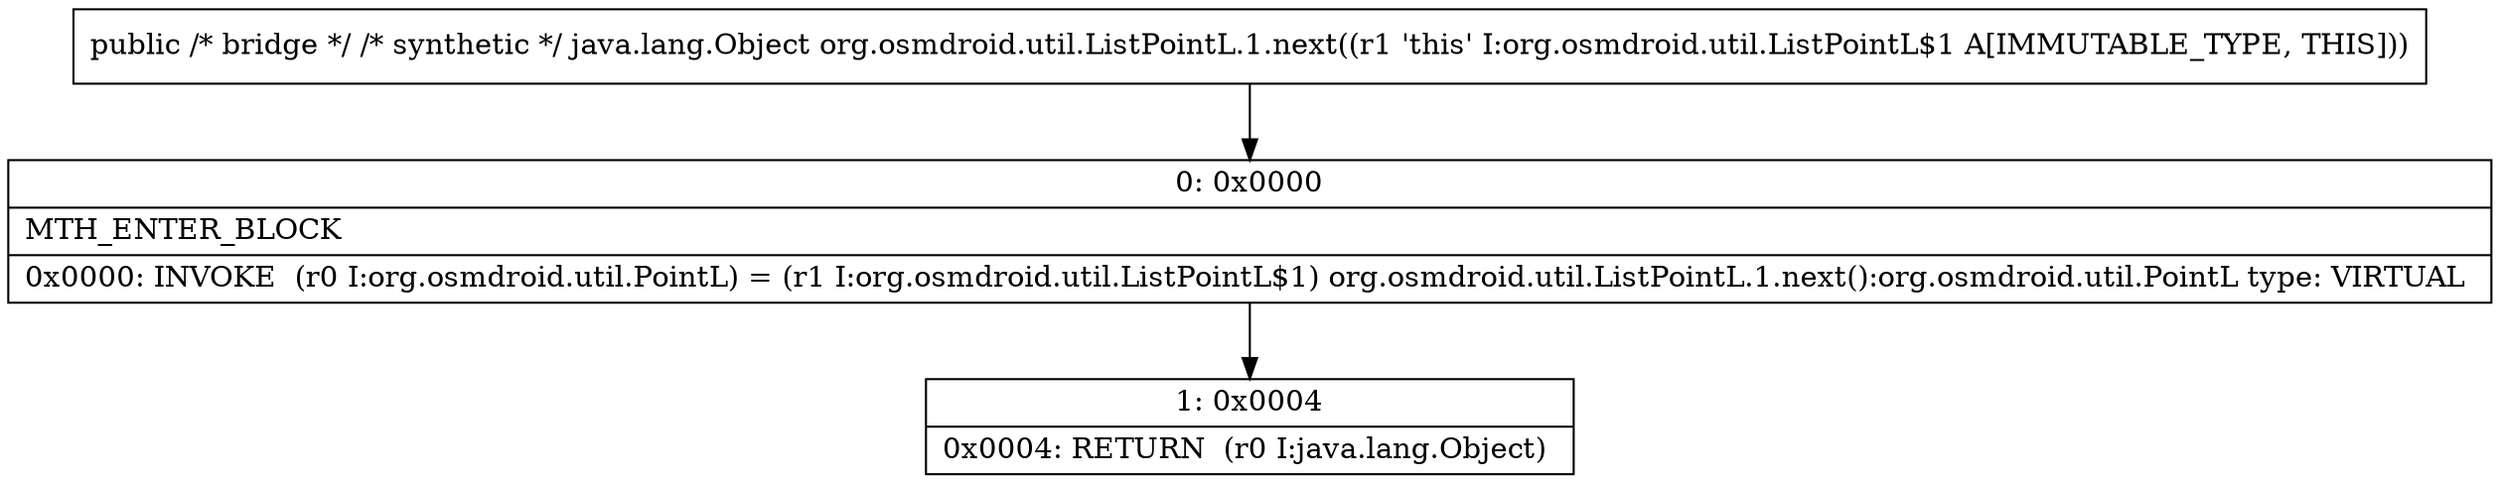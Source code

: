 digraph "CFG fororg.osmdroid.util.ListPointL.1.next()Ljava\/lang\/Object;" {
Node_0 [shape=record,label="{0\:\ 0x0000|MTH_ENTER_BLOCK\l|0x0000: INVOKE  (r0 I:org.osmdroid.util.PointL) = (r1 I:org.osmdroid.util.ListPointL$1) org.osmdroid.util.ListPointL.1.next():org.osmdroid.util.PointL type: VIRTUAL \l}"];
Node_1 [shape=record,label="{1\:\ 0x0004|0x0004: RETURN  (r0 I:java.lang.Object) \l}"];
MethodNode[shape=record,label="{public \/* bridge *\/ \/* synthetic *\/ java.lang.Object org.osmdroid.util.ListPointL.1.next((r1 'this' I:org.osmdroid.util.ListPointL$1 A[IMMUTABLE_TYPE, THIS])) }"];
MethodNode -> Node_0;
Node_0 -> Node_1;
}

